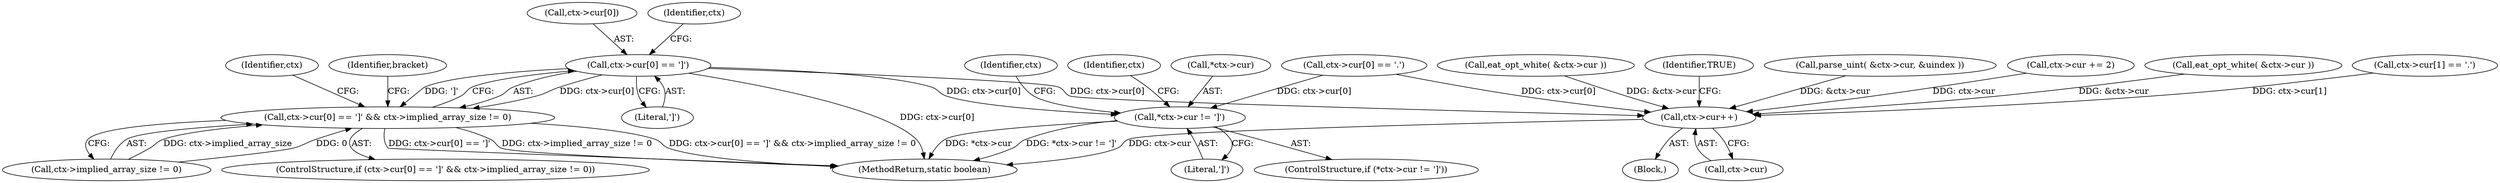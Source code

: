 digraph "0_virglrenderer_e534b51ca3c3cd25f3990589932a9ed711c59b27@array" {
"1001180" [label="(Call,ctx->cur[0] == ']')"];
"1001179" [label="(Call,ctx->cur[0] == ']' && ctx->implied_array_size != 0)"];
"1001289" [label="(Call,*ctx->cur != ']')"];
"1001301" [label="(Call,ctx->cur++)"];
"1001195" [label="(Identifier,bracket)"];
"1001297" [label="(Identifier,ctx)"];
"1001288" [label="(ControlStructure,if (*ctx->cur != ']'))"];
"1001218" [label="(Call,eat_opt_white( &ctx->cur ))"];
"1001294" [label="(Literal,']')"];
"1001303" [label="(Identifier,ctx)"];
"1001232" [label="(Call,ctx->cur[1] == '.')"];
"1001273" [label="(Call,eat_opt_white( &ctx->cur ))"];
"1001302" [label="(Call,ctx->cur)"];
"1001225" [label="(Call,ctx->cur[0] == '.')"];
"1001186" [label="(Literal,']')"];
"1001179" [label="(Call,ctx->cur[0] == ']' && ctx->implied_array_size != 0)"];
"1001306" [label="(Identifier,TRUE)"];
"1001178" [label="(ControlStructure,if (ctx->cur[0] == ']' && ctx->implied_array_size != 0))"];
"1001170" [label="(Call,parse_uint( &ctx->cur, &uindex ))"];
"1001241" [label="(Call,ctx->cur += 2)"];
"1001156" [label="(Block,)"];
"1001289" [label="(Call,*ctx->cur != ']')"];
"1001290" [label="(Call,*ctx->cur)"];
"1004167" [label="(MethodReturn,static boolean)"];
"1001180" [label="(Call,ctx->cur[0] == ']')"];
"1001209" [label="(Identifier,ctx)"];
"1001301" [label="(Call,ctx->cur++)"];
"1001187" [label="(Call,ctx->implied_array_size != 0)"];
"1001181" [label="(Call,ctx->cur[0])"];
"1001189" [label="(Identifier,ctx)"];
"1001180" -> "1001179"  [label="AST: "];
"1001180" -> "1001186"  [label="CFG: "];
"1001181" -> "1001180"  [label="AST: "];
"1001186" -> "1001180"  [label="AST: "];
"1001189" -> "1001180"  [label="CFG: "];
"1001179" -> "1001180"  [label="CFG: "];
"1001180" -> "1004167"  [label="DDG: ctx->cur[0]"];
"1001180" -> "1001179"  [label="DDG: ctx->cur[0]"];
"1001180" -> "1001179"  [label="DDG: ']'"];
"1001180" -> "1001289"  [label="DDG: ctx->cur[0]"];
"1001180" -> "1001301"  [label="DDG: ctx->cur[0]"];
"1001179" -> "1001178"  [label="AST: "];
"1001179" -> "1001187"  [label="CFG: "];
"1001187" -> "1001179"  [label="AST: "];
"1001195" -> "1001179"  [label="CFG: "];
"1001209" -> "1001179"  [label="CFG: "];
"1001179" -> "1004167"  [label="DDG: ctx->cur[0] == ']' && ctx->implied_array_size != 0"];
"1001179" -> "1004167"  [label="DDG: ctx->cur[0] == ']'"];
"1001179" -> "1004167"  [label="DDG: ctx->implied_array_size != 0"];
"1001187" -> "1001179"  [label="DDG: ctx->implied_array_size"];
"1001187" -> "1001179"  [label="DDG: 0"];
"1001289" -> "1001288"  [label="AST: "];
"1001289" -> "1001294"  [label="CFG: "];
"1001290" -> "1001289"  [label="AST: "];
"1001294" -> "1001289"  [label="AST: "];
"1001297" -> "1001289"  [label="CFG: "];
"1001303" -> "1001289"  [label="CFG: "];
"1001289" -> "1004167"  [label="DDG: *ctx->cur"];
"1001289" -> "1004167"  [label="DDG: *ctx->cur != ']'"];
"1001225" -> "1001289"  [label="DDG: ctx->cur[0]"];
"1001301" -> "1001156"  [label="AST: "];
"1001301" -> "1001302"  [label="CFG: "];
"1001302" -> "1001301"  [label="AST: "];
"1001306" -> "1001301"  [label="CFG: "];
"1001301" -> "1004167"  [label="DDG: ctx->cur"];
"1001232" -> "1001301"  [label="DDG: ctx->cur[1]"];
"1001218" -> "1001301"  [label="DDG: &ctx->cur"];
"1001225" -> "1001301"  [label="DDG: ctx->cur[0]"];
"1001273" -> "1001301"  [label="DDG: &ctx->cur"];
"1001241" -> "1001301"  [label="DDG: ctx->cur"];
"1001170" -> "1001301"  [label="DDG: &ctx->cur"];
}
